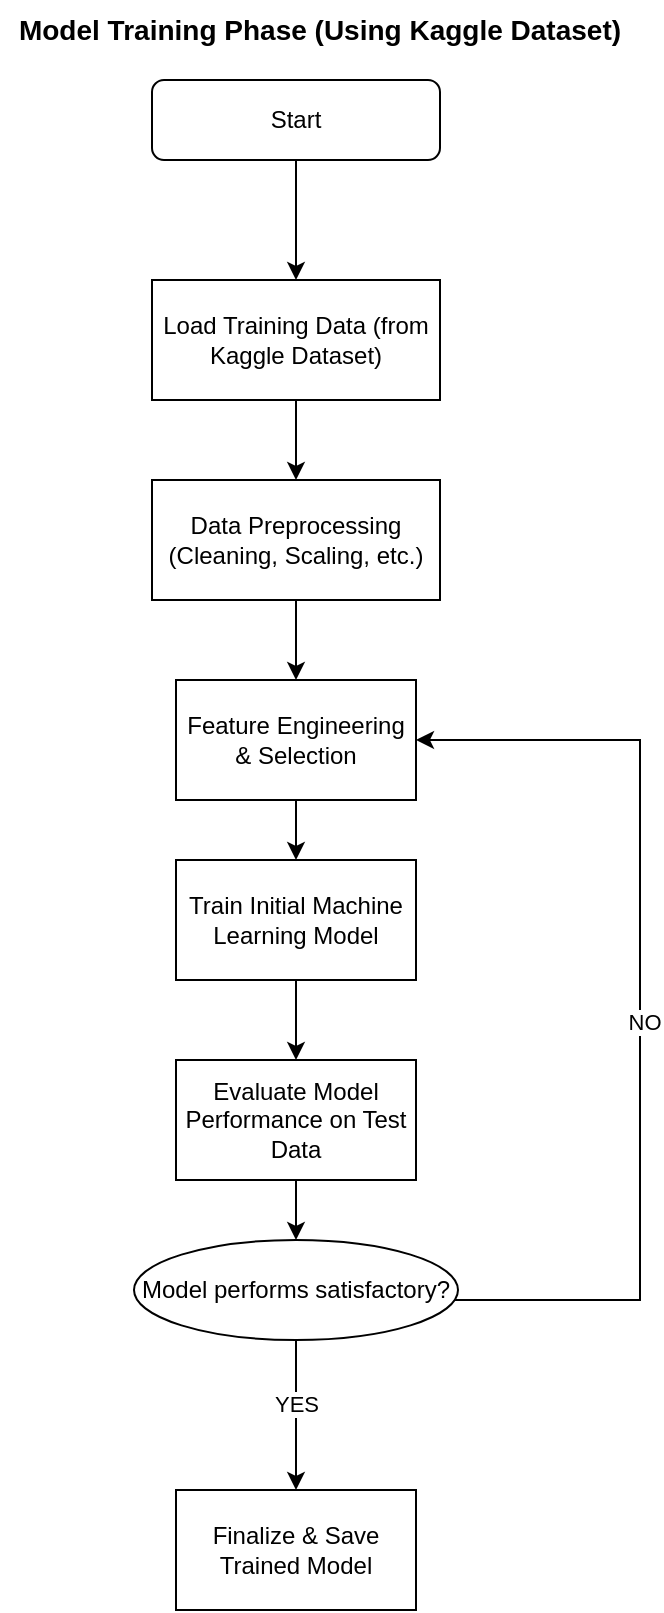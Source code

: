 <mxfile version="26.1.0">
  <diagram id="C5RBs43oDa-KdzZeNtuy" name="Page-1">
    <mxGraphModel dx="1434" dy="746" grid="1" gridSize="10" guides="1" tooltips="1" connect="1" arrows="1" fold="1" page="1" pageScale="1" pageWidth="827" pageHeight="1169" math="0" shadow="0">
      <root>
        <mxCell id="WIyWlLk6GJQsqaUBKTNV-0" />
        <mxCell id="WIyWlLk6GJQsqaUBKTNV-1" parent="WIyWlLk6GJQsqaUBKTNV-0" />
        <mxCell id="gk0OeYUGjCRyECOFVGLQ-5" value="" style="edgeStyle=orthogonalEdgeStyle;rounded=0;orthogonalLoop=1;jettySize=auto;html=1;" edge="1" parent="WIyWlLk6GJQsqaUBKTNV-1" source="WIyWlLk6GJQsqaUBKTNV-3" target="gk0OeYUGjCRyECOFVGLQ-3">
          <mxGeometry relative="1" as="geometry" />
        </mxCell>
        <mxCell id="WIyWlLk6GJQsqaUBKTNV-3" value="Start" style="rounded=1;whiteSpace=wrap;html=1;fontSize=12;glass=0;strokeWidth=1;shadow=0;" parent="WIyWlLk6GJQsqaUBKTNV-1" vertex="1">
          <mxGeometry x="96" y="50" width="144" height="40" as="geometry" />
        </mxCell>
        <mxCell id="gk0OeYUGjCRyECOFVGLQ-0" value="&lt;b&gt;&lt;font style=&quot;font-size: 14px;&quot;&gt;Model Training Phase (Using Kaggle Dataset)&lt;/font&gt;&lt;/b&gt;" style="text;html=1;align=center;verticalAlign=middle;whiteSpace=wrap;rounded=0;" vertex="1" parent="WIyWlLk6GJQsqaUBKTNV-1">
          <mxGeometry x="20" y="10" width="320" height="30" as="geometry" />
        </mxCell>
        <mxCell id="gk0OeYUGjCRyECOFVGLQ-7" value="" style="edgeStyle=orthogonalEdgeStyle;rounded=0;orthogonalLoop=1;jettySize=auto;html=1;" edge="1" parent="WIyWlLk6GJQsqaUBKTNV-1" source="gk0OeYUGjCRyECOFVGLQ-3" target="gk0OeYUGjCRyECOFVGLQ-6">
          <mxGeometry relative="1" as="geometry" />
        </mxCell>
        <mxCell id="gk0OeYUGjCRyECOFVGLQ-3" value="Load Training Data (from Kaggle Dataset)" style="rounded=0;whiteSpace=wrap;html=1;" vertex="1" parent="WIyWlLk6GJQsqaUBKTNV-1">
          <mxGeometry x="96" y="150" width="144" height="60" as="geometry" />
        </mxCell>
        <mxCell id="gk0OeYUGjCRyECOFVGLQ-9" value="" style="edgeStyle=orthogonalEdgeStyle;rounded=0;orthogonalLoop=1;jettySize=auto;html=1;" edge="1" parent="WIyWlLk6GJQsqaUBKTNV-1" source="gk0OeYUGjCRyECOFVGLQ-6" target="gk0OeYUGjCRyECOFVGLQ-8">
          <mxGeometry relative="1" as="geometry" />
        </mxCell>
        <mxCell id="gk0OeYUGjCRyECOFVGLQ-6" value="Data Preprocessing (Cleaning, Scaling, etc.)" style="whiteSpace=wrap;html=1;rounded=0;" vertex="1" parent="WIyWlLk6GJQsqaUBKTNV-1">
          <mxGeometry x="96" y="250" width="144" height="60" as="geometry" />
        </mxCell>
        <mxCell id="gk0OeYUGjCRyECOFVGLQ-11" value="" style="edgeStyle=orthogonalEdgeStyle;rounded=0;orthogonalLoop=1;jettySize=auto;html=1;" edge="1" parent="WIyWlLk6GJQsqaUBKTNV-1" source="gk0OeYUGjCRyECOFVGLQ-8" target="gk0OeYUGjCRyECOFVGLQ-10">
          <mxGeometry relative="1" as="geometry" />
        </mxCell>
        <mxCell id="gk0OeYUGjCRyECOFVGLQ-8" value="Feature Engineering &amp;amp; Selection" style="whiteSpace=wrap;html=1;rounded=0;" vertex="1" parent="WIyWlLk6GJQsqaUBKTNV-1">
          <mxGeometry x="108" y="350" width="120" height="60" as="geometry" />
        </mxCell>
        <mxCell id="gk0OeYUGjCRyECOFVGLQ-13" value="" style="edgeStyle=orthogonalEdgeStyle;rounded=0;orthogonalLoop=1;jettySize=auto;html=1;" edge="1" parent="WIyWlLk6GJQsqaUBKTNV-1" source="gk0OeYUGjCRyECOFVGLQ-10" target="gk0OeYUGjCRyECOFVGLQ-12">
          <mxGeometry relative="1" as="geometry" />
        </mxCell>
        <mxCell id="gk0OeYUGjCRyECOFVGLQ-10" value="Train Initial Machine Learning Model" style="rounded=0;whiteSpace=wrap;html=1;" vertex="1" parent="WIyWlLk6GJQsqaUBKTNV-1">
          <mxGeometry x="108" y="440" width="120" height="60" as="geometry" />
        </mxCell>
        <mxCell id="gk0OeYUGjCRyECOFVGLQ-30" value="" style="edgeStyle=orthogonalEdgeStyle;rounded=0;orthogonalLoop=1;jettySize=auto;html=1;" edge="1" parent="WIyWlLk6GJQsqaUBKTNV-1" source="gk0OeYUGjCRyECOFVGLQ-12" target="gk0OeYUGjCRyECOFVGLQ-29">
          <mxGeometry relative="1" as="geometry" />
        </mxCell>
        <mxCell id="gk0OeYUGjCRyECOFVGLQ-12" value="Evaluate Model Performance on Test Data" style="whiteSpace=wrap;html=1;rounded=0;" vertex="1" parent="WIyWlLk6GJQsqaUBKTNV-1">
          <mxGeometry x="108" y="540" width="120" height="60" as="geometry" />
        </mxCell>
        <mxCell id="gk0OeYUGjCRyECOFVGLQ-32" value="" style="edgeStyle=orthogonalEdgeStyle;rounded=0;orthogonalLoop=1;jettySize=auto;html=1;entryX=1;entryY=0.5;entryDx=0;entryDy=0;" edge="1" parent="WIyWlLk6GJQsqaUBKTNV-1" source="gk0OeYUGjCRyECOFVGLQ-29" target="gk0OeYUGjCRyECOFVGLQ-8">
          <mxGeometry relative="1" as="geometry">
            <mxPoint x="320" y="370" as="targetPoint" />
            <Array as="points">
              <mxPoint x="340" y="660" />
              <mxPoint x="340" y="380" />
            </Array>
          </mxGeometry>
        </mxCell>
        <mxCell id="gk0OeYUGjCRyECOFVGLQ-33" value="NO" style="edgeLabel;html=1;align=center;verticalAlign=middle;resizable=0;points=[];" vertex="1" connectable="0" parent="gk0OeYUGjCRyECOFVGLQ-32">
          <mxGeometry x="-0.043" y="-2" relative="1" as="geometry">
            <mxPoint as="offset" />
          </mxGeometry>
        </mxCell>
        <mxCell id="gk0OeYUGjCRyECOFVGLQ-35" value="" style="edgeStyle=orthogonalEdgeStyle;rounded=0;orthogonalLoop=1;jettySize=auto;html=1;" edge="1" parent="WIyWlLk6GJQsqaUBKTNV-1" source="gk0OeYUGjCRyECOFVGLQ-29" target="gk0OeYUGjCRyECOFVGLQ-34">
          <mxGeometry relative="1" as="geometry" />
        </mxCell>
        <mxCell id="gk0OeYUGjCRyECOFVGLQ-36" value="YES" style="edgeLabel;html=1;align=center;verticalAlign=middle;resizable=0;points=[];" vertex="1" connectable="0" parent="gk0OeYUGjCRyECOFVGLQ-35">
          <mxGeometry x="-0.147" y="5" relative="1" as="geometry">
            <mxPoint x="-5" as="offset" />
          </mxGeometry>
        </mxCell>
        <mxCell id="gk0OeYUGjCRyECOFVGLQ-29" value="Model performs satisfactory?" style="ellipse;whiteSpace=wrap;html=1;rounded=0;" vertex="1" parent="WIyWlLk6GJQsqaUBKTNV-1">
          <mxGeometry x="87" y="630" width="162" height="50" as="geometry" />
        </mxCell>
        <mxCell id="gk0OeYUGjCRyECOFVGLQ-34" value="Finalize &amp;amp; Save Trained Model" style="whiteSpace=wrap;html=1;rounded=0;" vertex="1" parent="WIyWlLk6GJQsqaUBKTNV-1">
          <mxGeometry x="108" y="755" width="120" height="60" as="geometry" />
        </mxCell>
      </root>
    </mxGraphModel>
  </diagram>
</mxfile>

